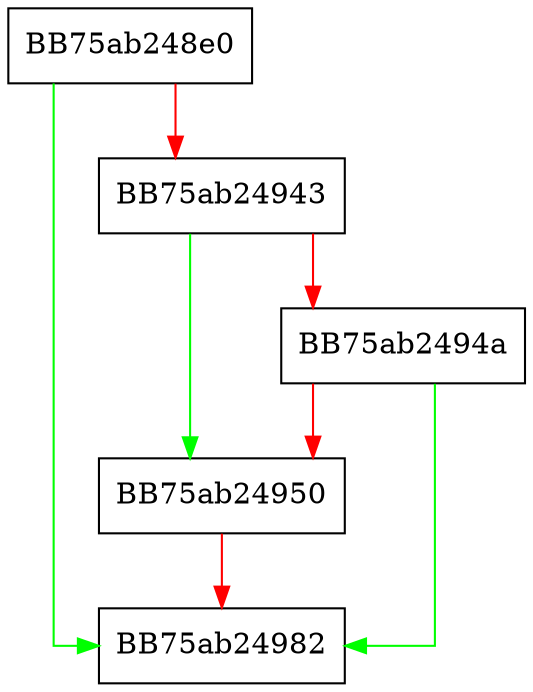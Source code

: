 digraph parse {
  node [shape="box"];
  graph [splines=ortho];
  BB75ab248e0 -> BB75ab24982 [color="green"];
  BB75ab248e0 -> BB75ab24943 [color="red"];
  BB75ab24943 -> BB75ab24950 [color="green"];
  BB75ab24943 -> BB75ab2494a [color="red"];
  BB75ab2494a -> BB75ab24982 [color="green"];
  BB75ab2494a -> BB75ab24950 [color="red"];
  BB75ab24950 -> BB75ab24982 [color="red"];
}